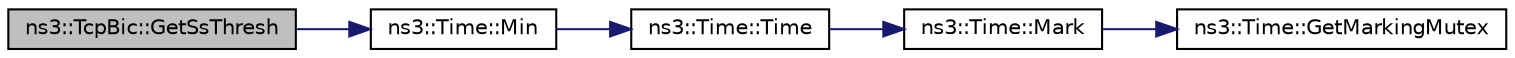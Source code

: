 digraph "ns3::TcpBic::GetSsThresh"
{
 // LATEX_PDF_SIZE
  edge [fontname="Helvetica",fontsize="10",labelfontname="Helvetica",labelfontsize="10"];
  node [fontname="Helvetica",fontsize="10",shape=record];
  rankdir="LR";
  Node1 [label="ns3::TcpBic::GetSsThresh",height=0.2,width=0.4,color="black", fillcolor="grey75", style="filled", fontcolor="black",tooltip="Get the slow start threshold after a loss event."];
  Node1 -> Node2 [color="midnightblue",fontsize="10",style="solid",fontname="Helvetica"];
  Node2 [label="ns3::Time::Min",height=0.2,width=0.4,color="black", fillcolor="white", style="filled",URL="$classns3_1_1_time.html#a75169ee37c557c616eb79e1a15ed09b7",tooltip="Minimum representable Time Not to be confused with Min(Time,Time)."];
  Node2 -> Node3 [color="midnightblue",fontsize="10",style="solid",fontname="Helvetica"];
  Node3 [label="ns3::Time::Time",height=0.2,width=0.4,color="black", fillcolor="white", style="filled",URL="$classns3_1_1_time.html#a8a39dc1b8cbbd7fe6d940e492d1b925e",tooltip="Default constructor, with value 0."];
  Node3 -> Node4 [color="midnightblue",fontsize="10",style="solid",fontname="Helvetica"];
  Node4 [label="ns3::Time::Mark",height=0.2,width=0.4,color="black", fillcolor="white", style="filled",URL="$classns3_1_1_time.html#aa7eef2a1119c1c4855d99f1e83d44c54",tooltip="Record a Time instance with the MarkedTimes."];
  Node4 -> Node5 [color="midnightblue",fontsize="10",style="solid",fontname="Helvetica"];
  Node5 [label="ns3::Time::GetMarkingMutex",height=0.2,width=0.4,color="black", fillcolor="white", style="filled",URL="$classns3_1_1_time.html#addd8e672203391b3ae98ee475ce05272",tooltip=" "];
}
